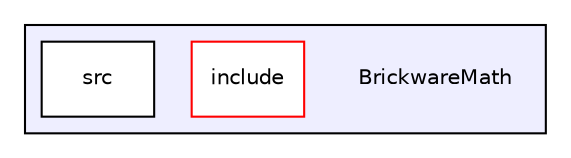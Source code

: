 digraph "BrickwareMath" {
  compound=true
  node [ fontsize="10", fontname="Helvetica"];
  edge [ labelfontsize="10", labelfontname="Helvetica"];
  subgraph clusterdir_a9cd1905832c2f5ed1fa23918336d64e {
    graph [ bgcolor="#eeeeff", pencolor="black", label="" URL="dir_a9cd1905832c2f5ed1fa23918336d64e.html"];
    dir_a9cd1905832c2f5ed1fa23918336d64e [shape=plaintext label="BrickwareMath"];
    dir_0599b7b5f03500c66ccf46dd78b43b2e [shape=box label="include" color="red" fillcolor="white" style="filled" URL="dir_0599b7b5f03500c66ccf46dd78b43b2e.html"];
    dir_2cd934123365ce0339a363afa94b1997 [shape=box label="src" color="black" fillcolor="white" style="filled" URL="dir_2cd934123365ce0339a363afa94b1997.html"];
  }
}
